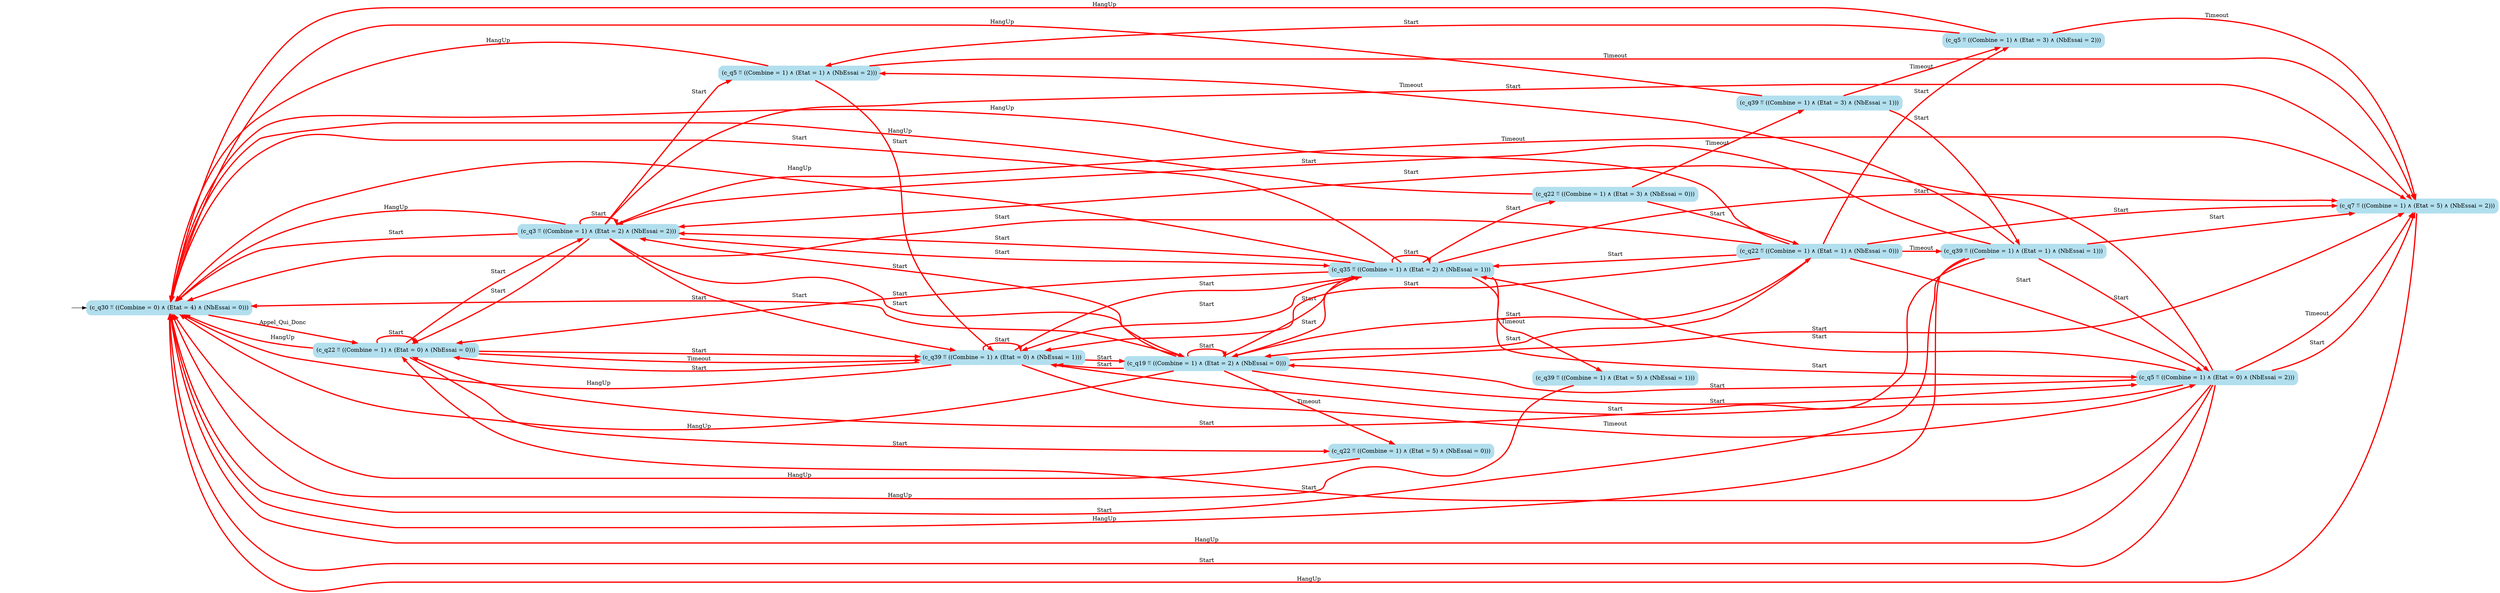 digraph G {

	rankdir = LR;

	start_c_q30_167[style=invisible];

	node[shape=box, style="rounded, filled", color=lightblue2];

	c_q5_161[label="(c_q5 ≝ ((Combine = 1) ∧ (Etat = 3) ∧ (NbEssai = 2)))"];
	c_q5_152[label="(c_q5 ≝ ((Combine = 1) ∧ (Etat = 1) ∧ (NbEssai = 2)))"];
	c_q22_80[label="(c_q22 ≝ ((Combine = 1) ∧ (Etat = 5) ∧ (NbEssai = 0)))"];
	c_q39_126[label="(c_q39 ≝ ((Combine = 1) ∧ (Etat = 5) ∧ (NbEssai = 1)))"];
	c_q39_162[label="(c_q39 ≝ ((Combine = 1) ∧ (Etat = 3) ∧ (NbEssai = 1)))"];
	c_q19_121[label="(c_q19 ≝ ((Combine = 1) ∧ (Etat = 2) ∧ (NbEssai = 0)))"];
	c_q39_159[label="(c_q39 ≝ ((Combine = 1) ∧ (Etat = 1) ∧ (NbEssai = 1)))"];
	c_q35_129[label="(c_q35 ≝ ((Combine = 1) ∧ (Etat = 2) ∧ (NbEssai = 1)))"];
	c_q3_113[label="(c_q3 ≝ ((Combine = 1) ∧ (Etat = 2) ∧ (NbEssai = 2)))"];
	c_q22_156[label="(c_q22 ≝ ((Combine = 1) ∧ (Etat = 1) ∧ (NbEssai = 0)))"];
	c_q22_143[label="(c_q22 ≝ ((Combine = 1) ∧ (Etat = 0) ∧ (NbEssai = 0)))"];
	c_q39_155[label="(c_q39 ≝ ((Combine = 1) ∧ (Etat = 0) ∧ (NbEssai = 1)))"];
	c_q22_140[label="(c_q22 ≝ ((Combine = 1) ∧ (Etat = 3) ∧ (NbEssai = 0)))"];
	c_q5_166[label="(c_q5 ≝ ((Combine = 1) ∧ (Etat = 0) ∧ (NbEssai = 2)))"];
	c_q7_165[label="(c_q7 ≝ ((Combine = 1) ∧ (Etat = 5) ∧ (NbEssai = 2)))"];
	c_q30_167[label="(c_q30 ≝ ((Combine = 0) ∧ (Etat = 4) ∧ (NbEssai = 0)))"];

	start_c_q30_167 -> c_q30_167;
	c_q30_167 -> c_q22_143[label="Appel_Qui_Donc", penwidth=3, color=red];
	c_q3_113 -> c_q3_113[label="Start", penwidth=3, color=red];
	c_q3_113 -> c_q5_152[label="Start", penwidth=3, color=red];
	c_q3_113 -> c_q7_165[label="Start", penwidth=3, color=red];
	c_q3_113 -> c_q7_165[label="Timeout", penwidth=3, color=red];
	c_q3_113 -> c_q19_121[label="Start", penwidth=3, color=red];
	c_q3_113 -> c_q22_143[label="Start", penwidth=3, color=red];
	c_q3_113 -> c_q30_167[label="Start", penwidth=3, color=red];
	c_q3_113 -> c_q30_167[label="HangUp", penwidth=3, color=red];
	c_q3_113 -> c_q35_129[label="Start", penwidth=3, color=red];
	c_q3_113 -> c_q39_155[label="Start", penwidth=3, color=red];
	c_q5_161 -> c_q5_152[label="Start", penwidth=3, color=red];
	c_q5_166 -> c_q3_113[label="Start", penwidth=3, color=red];
	c_q5_166 -> c_q7_165[label="Start", penwidth=3, color=red];
	c_q5_161 -> c_q7_165[label="Timeout", penwidth=3, color=red];
	c_q5_166 -> c_q19_121[label="Start", penwidth=3, color=red];
	c_q5_166 -> c_q22_143[label="Start", penwidth=3, color=red];
	c_q5_166 -> c_q30_167[label="Start", penwidth=3, color=red];
	c_q5_161 -> c_q30_167[label="HangUp", penwidth=3, color=red];
	c_q5_166 -> c_q35_129[label="Start", penwidth=3, color=red];
	c_q5_166 -> c_q39_155[label="Start", penwidth=3, color=red];
	c_q7_165 -> c_q30_167[label="HangUp", penwidth=3, color=red];
	c_q19_121 -> c_q19_121[label="Start", penwidth=3, color=red];
	c_q19_121 -> c_q3_113[label="Start", penwidth=3, color=red];
	c_q19_121 -> c_q5_166[label="Start", penwidth=3, color=red];
	c_q19_121 -> c_q7_165[label="Start", penwidth=3, color=red];
	c_q19_121 -> c_q22_156[label="Start", penwidth=3, color=red];
	c_q19_121 -> c_q22_80[label="Timeout", penwidth=3, color=red];
	c_q19_121 -> c_q30_167[label="Start", penwidth=3, color=red];
	c_q19_121 -> c_q30_167[label="HangUp", penwidth=3, color=red];
	c_q19_121 -> c_q35_129[label="Start", penwidth=3, color=red];
	c_q19_121 -> c_q39_155[label="Start", penwidth=3, color=red];
	c_q22_143 -> c_q22_80[label="Start", penwidth=3, color=red];
	c_q22_143 -> c_q22_143[label="Start", penwidth=3, color=red];
	c_q22_143 -> c_q3_113[label="Start", penwidth=3, color=red];
	c_q22_156 -> c_q5_161[label="Start", penwidth=3, color=red];
	c_q22_156 -> c_q5_166[label="Start", penwidth=3, color=red];
	c_q22_156 -> c_q7_165[label="Start", penwidth=3, color=red];
	c_q22_156 -> c_q19_121[label="Start", penwidth=3, color=red];
	c_q22_156 -> c_q30_167[label="Start", penwidth=3, color=red];
	c_q22_80 -> c_q30_167[label="HangUp", penwidth=3, color=red];
	c_q22_156 -> c_q35_129[label="Start", penwidth=3, color=red];
	c_q22_143 -> c_q39_155[label="Start", penwidth=3, color=red];
	c_q22_156 -> c_q39_159[label="Timeout", penwidth=3, color=red];
	c_q35_129 -> c_q35_129[label="Start", penwidth=3, color=red];
	c_q35_129 -> c_q3_113[label="Start", penwidth=3, color=red];
	c_q35_129 -> c_q5_166[label="Start", penwidth=3, color=red];
	c_q35_129 -> c_q7_165[label="Start", penwidth=3, color=red];
	c_q35_129 -> c_q19_121[label="Start", penwidth=3, color=red];
	c_q35_129 -> c_q22_140[label="Start", penwidth=3, color=red];
	c_q35_129 -> c_q22_143[label="Start", penwidth=3, color=red];
	c_q35_129 -> c_q30_167[label="Start", penwidth=3, color=red];
	c_q35_129 -> c_q30_167[label="HangUp", penwidth=3, color=red];
	c_q35_129 -> c_q39_155[label="Start", penwidth=3, color=red];
	c_q35_129 -> c_q39_126[label="Timeout", penwidth=3, color=red];
	c_q39_155 -> c_q39_155[label="Start", penwidth=3, color=red];
	c_q39_159 -> c_q3_113[label="Start", penwidth=3, color=red];
	c_q39_159 -> c_q5_166[label="Start", penwidth=3, color=red];
	c_q39_159 -> c_q5_152[label="Timeout", penwidth=3, color=red];
	c_q39_159 -> c_q7_165[label="Start", penwidth=3, color=red];
	c_q39_155 -> c_q19_121[label="Start", penwidth=3, color=red];
	c_q39_159 -> c_q22_143[label="Start", penwidth=3, color=red];
	c_q39_159 -> c_q30_167[label="Start", penwidth=3, color=red];
	c_q39_126 -> c_q30_167[label="HangUp", penwidth=3, color=red];
	c_q39_155 -> c_q35_129[label="Start", penwidth=3, color=red];
	c_q22_143 -> c_q39_155[label="Timeout", penwidth=3, color=red];
	c_q22_143 -> c_q30_167[label="HangUp", penwidth=3, color=red];
	c_q39_159 -> c_q30_167[label="HangUp", penwidth=3, color=red];
	c_q22_140 -> c_q22_156[label="Start", penwidth=3, color=red];
	c_q22_140 -> c_q39_162[label="Timeout", penwidth=3, color=red];
	c_q22_140 -> c_q30_167[label="HangUp", penwidth=3, color=red];
	c_q39_155 -> c_q22_143[label="Start", penwidth=3, color=red];
	c_q39_155 -> c_q5_166[label="Timeout", penwidth=3, color=red];
	c_q39_155 -> c_q30_167[label="HangUp", penwidth=3, color=red];
	c_q5_152 -> c_q39_155[label="Start", penwidth=3, color=red];
	c_q5_152 -> c_q7_165[label="Timeout", penwidth=3, color=red];
	c_q5_152 -> c_q30_167[label="HangUp", penwidth=3, color=red];
	c_q22_156 -> c_q39_155[label="Start", penwidth=3, color=red];
	c_q22_156 -> c_q30_167[label="HangUp", penwidth=3, color=red];
	c_q39_162 -> c_q39_159[label="Start", penwidth=3, color=red];
	c_q39_162 -> c_q5_161[label="Timeout", penwidth=3, color=red];
	c_q39_162 -> c_q30_167[label="HangUp", penwidth=3, color=red];
	c_q5_166 -> c_q7_165[label="Timeout", penwidth=3, color=red];
	c_q5_166 -> c_q30_167[label="HangUp", penwidth=3, color=red];

}
